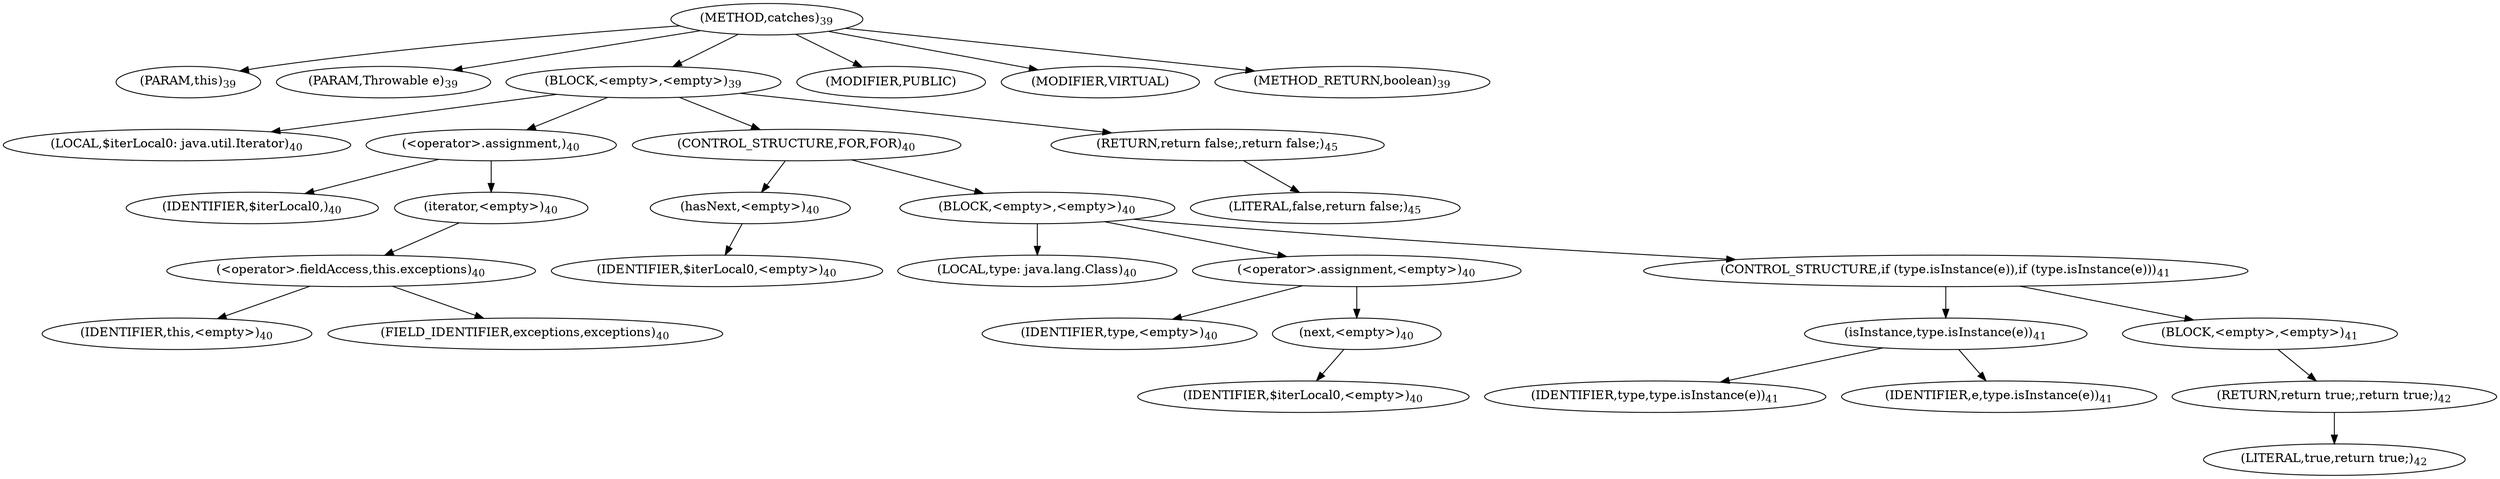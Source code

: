 digraph "catches" {  
"46" [label = <(METHOD,catches)<SUB>39</SUB>> ]
"47" [label = <(PARAM,this)<SUB>39</SUB>> ]
"48" [label = <(PARAM,Throwable e)<SUB>39</SUB>> ]
"49" [label = <(BLOCK,&lt;empty&gt;,&lt;empty&gt;)<SUB>39</SUB>> ]
"50" [label = <(LOCAL,$iterLocal0: java.util.Iterator)<SUB>40</SUB>> ]
"51" [label = <(&lt;operator&gt;.assignment,)<SUB>40</SUB>> ]
"52" [label = <(IDENTIFIER,$iterLocal0,)<SUB>40</SUB>> ]
"53" [label = <(iterator,&lt;empty&gt;)<SUB>40</SUB>> ]
"54" [label = <(&lt;operator&gt;.fieldAccess,this.exceptions)<SUB>40</SUB>> ]
"55" [label = <(IDENTIFIER,this,&lt;empty&gt;)<SUB>40</SUB>> ]
"56" [label = <(FIELD_IDENTIFIER,exceptions,exceptions)<SUB>40</SUB>> ]
"57" [label = <(CONTROL_STRUCTURE,FOR,FOR)<SUB>40</SUB>> ]
"58" [label = <(hasNext,&lt;empty&gt;)<SUB>40</SUB>> ]
"59" [label = <(IDENTIFIER,$iterLocal0,&lt;empty&gt;)<SUB>40</SUB>> ]
"60" [label = <(BLOCK,&lt;empty&gt;,&lt;empty&gt;)<SUB>40</SUB>> ]
"61" [label = <(LOCAL,type: java.lang.Class)<SUB>40</SUB>> ]
"62" [label = <(&lt;operator&gt;.assignment,&lt;empty&gt;)<SUB>40</SUB>> ]
"63" [label = <(IDENTIFIER,type,&lt;empty&gt;)<SUB>40</SUB>> ]
"64" [label = <(next,&lt;empty&gt;)<SUB>40</SUB>> ]
"65" [label = <(IDENTIFIER,$iterLocal0,&lt;empty&gt;)<SUB>40</SUB>> ]
"66" [label = <(CONTROL_STRUCTURE,if (type.isInstance(e)),if (type.isInstance(e)))<SUB>41</SUB>> ]
"67" [label = <(isInstance,type.isInstance(e))<SUB>41</SUB>> ]
"68" [label = <(IDENTIFIER,type,type.isInstance(e))<SUB>41</SUB>> ]
"69" [label = <(IDENTIFIER,e,type.isInstance(e))<SUB>41</SUB>> ]
"70" [label = <(BLOCK,&lt;empty&gt;,&lt;empty&gt;)<SUB>41</SUB>> ]
"71" [label = <(RETURN,return true;,return true;)<SUB>42</SUB>> ]
"72" [label = <(LITERAL,true,return true;)<SUB>42</SUB>> ]
"73" [label = <(RETURN,return false;,return false;)<SUB>45</SUB>> ]
"74" [label = <(LITERAL,false,return false;)<SUB>45</SUB>> ]
"75" [label = <(MODIFIER,PUBLIC)> ]
"76" [label = <(MODIFIER,VIRTUAL)> ]
"77" [label = <(METHOD_RETURN,boolean)<SUB>39</SUB>> ]
  "46" -> "47" 
  "46" -> "48" 
  "46" -> "49" 
  "46" -> "75" 
  "46" -> "76" 
  "46" -> "77" 
  "49" -> "50" 
  "49" -> "51" 
  "49" -> "57" 
  "49" -> "73" 
  "51" -> "52" 
  "51" -> "53" 
  "53" -> "54" 
  "54" -> "55" 
  "54" -> "56" 
  "57" -> "58" 
  "57" -> "60" 
  "58" -> "59" 
  "60" -> "61" 
  "60" -> "62" 
  "60" -> "66" 
  "62" -> "63" 
  "62" -> "64" 
  "64" -> "65" 
  "66" -> "67" 
  "66" -> "70" 
  "67" -> "68" 
  "67" -> "69" 
  "70" -> "71" 
  "71" -> "72" 
  "73" -> "74" 
}
